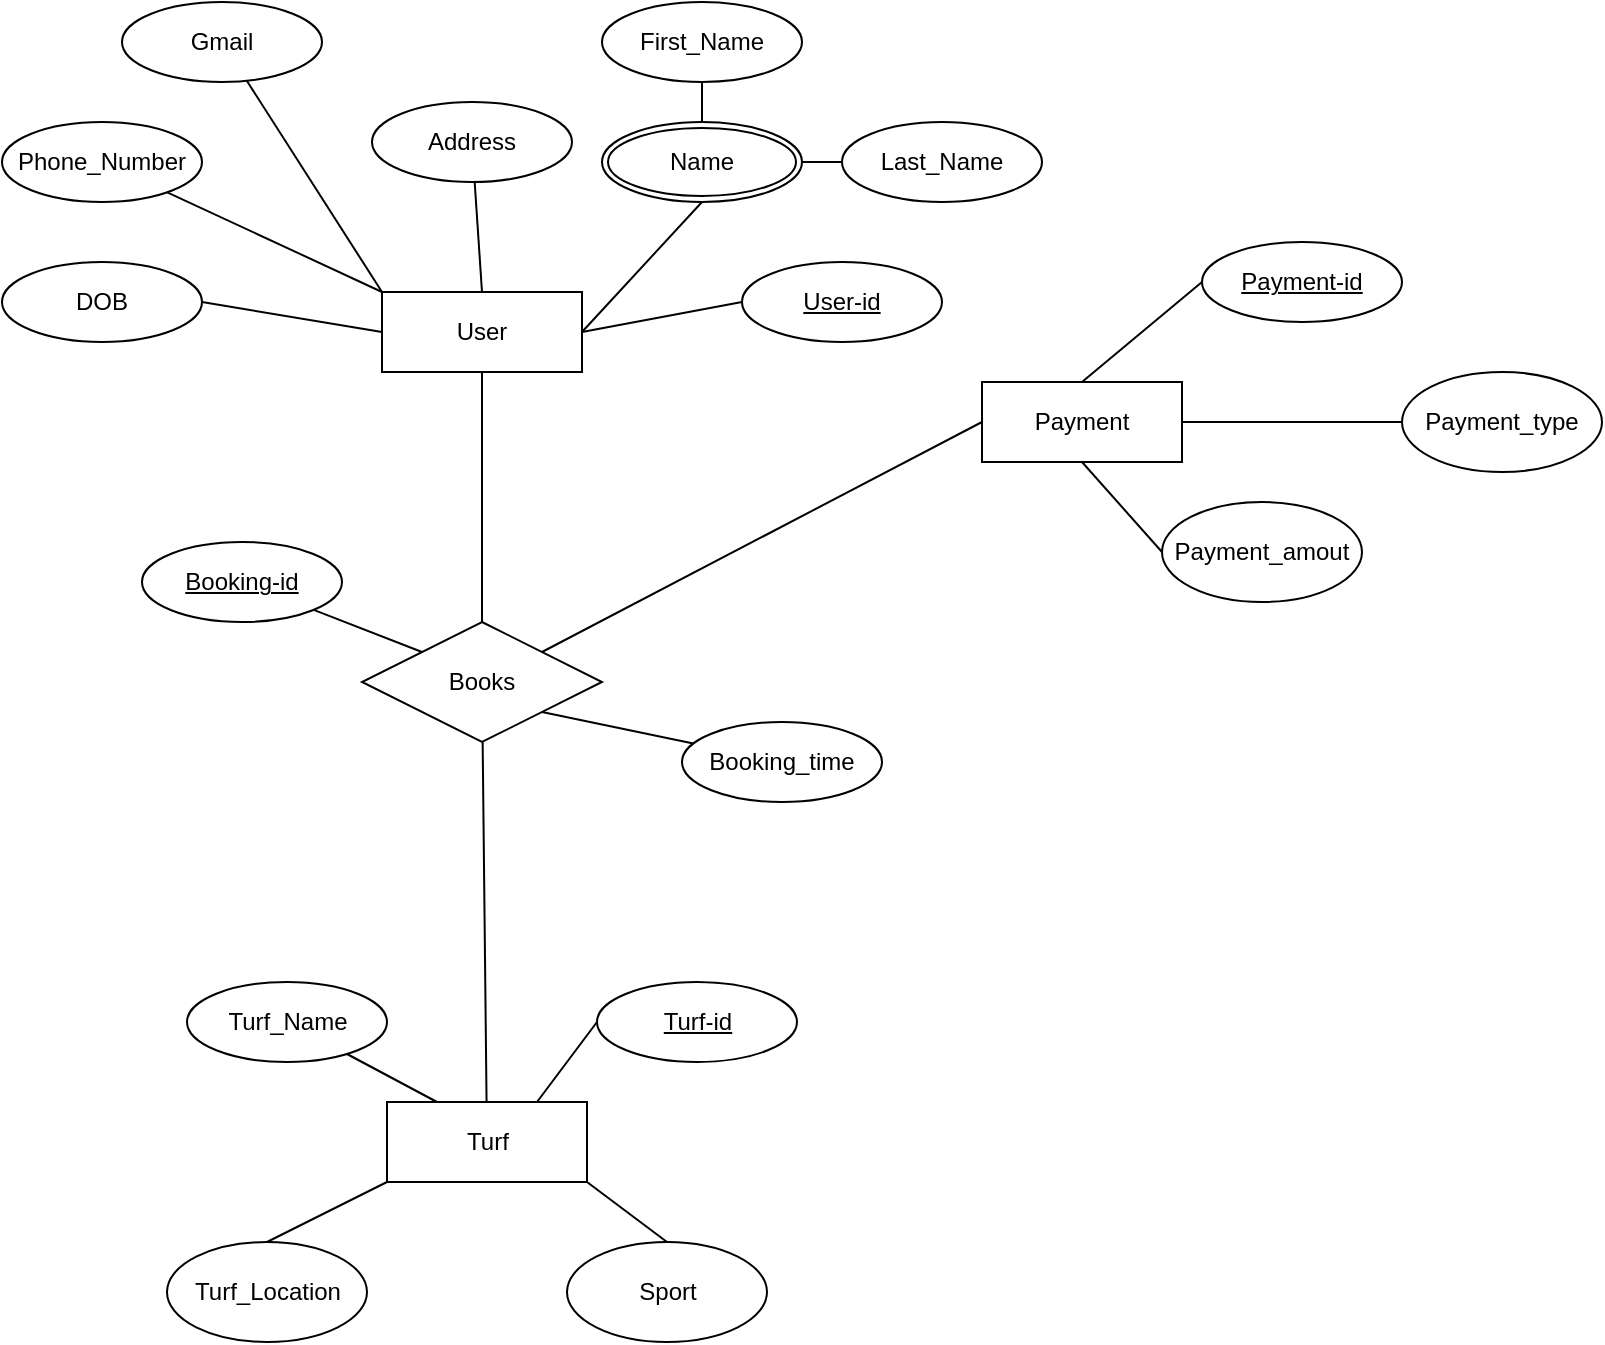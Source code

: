 <mxfile version="24.2.2" type="device">
  <diagram id="R2lEEEUBdFMjLlhIrx00" name="Page-1">
    <mxGraphModel dx="1509" dy="785" grid="1" gridSize="10" guides="1" tooltips="1" connect="1" arrows="0" fold="1" page="1" pageScale="1" pageWidth="850" pageHeight="1100" math="0" shadow="0" extFonts="Permanent Marker^https://fonts.googleapis.com/css?family=Permanent+Marker">
      <root>
        <mxCell id="0" />
        <mxCell id="1" parent="0" />
        <mxCell id="lQUf5ithtC8Jtjo2k2HI-15" style="rounded=0;orthogonalLoop=1;jettySize=auto;html=1;exitX=0;exitY=0.5;exitDx=0;exitDy=0;entryX=1;entryY=0.5;entryDx=0;entryDy=0;endArrow=none;endFill=0;" edge="1" parent="1" source="lQUf5ithtC8Jtjo2k2HI-1" target="lQUf5ithtC8Jtjo2k2HI-6">
          <mxGeometry relative="1" as="geometry" />
        </mxCell>
        <mxCell id="lQUf5ithtC8Jtjo2k2HI-16" style="rounded=0;orthogonalLoop=1;jettySize=auto;html=1;exitX=0.5;exitY=0;exitDx=0;exitDy=0;endArrow=none;endFill=0;" edge="1" parent="1" source="lQUf5ithtC8Jtjo2k2HI-1" target="lQUf5ithtC8Jtjo2k2HI-4">
          <mxGeometry relative="1" as="geometry" />
        </mxCell>
        <mxCell id="lQUf5ithtC8Jtjo2k2HI-17" style="rounded=0;orthogonalLoop=1;jettySize=auto;html=1;exitX=1;exitY=0.5;exitDx=0;exitDy=0;entryX=0.5;entryY=1;entryDx=0;entryDy=0;endArrow=none;endFill=0;" edge="1" parent="1" source="lQUf5ithtC8Jtjo2k2HI-1" target="lQUf5ithtC8Jtjo2k2HI-9">
          <mxGeometry relative="1" as="geometry" />
        </mxCell>
        <mxCell id="lQUf5ithtC8Jtjo2k2HI-55" style="rounded=0;orthogonalLoop=1;jettySize=auto;html=1;exitX=0.5;exitY=1;exitDx=0;exitDy=0;endArrow=none;endFill=0;entryX=0.5;entryY=0;entryDx=0;entryDy=0;" edge="1" parent="1" source="lQUf5ithtC8Jtjo2k2HI-1" target="lQUf5ithtC8Jtjo2k2HI-53">
          <mxGeometry relative="1" as="geometry" />
        </mxCell>
        <mxCell id="lQUf5ithtC8Jtjo2k2HI-66" style="rounded=0;orthogonalLoop=1;jettySize=auto;html=1;exitX=1;exitY=0.5;exitDx=0;exitDy=0;entryX=0;entryY=0.5;entryDx=0;entryDy=0;endArrow=none;endFill=0;" edge="1" parent="1" source="lQUf5ithtC8Jtjo2k2HI-1" target="lQUf5ithtC8Jtjo2k2HI-65">
          <mxGeometry relative="1" as="geometry" />
        </mxCell>
        <mxCell id="lQUf5ithtC8Jtjo2k2HI-1" value="User" style="whiteSpace=wrap;html=1;align=center;" vertex="1" parent="1">
          <mxGeometry x="370" y="185" width="100" height="40" as="geometry" />
        </mxCell>
        <mxCell id="lQUf5ithtC8Jtjo2k2HI-2" value="Gmail" style="ellipse;whiteSpace=wrap;html=1;align=center;" vertex="1" parent="1">
          <mxGeometry x="240" y="40" width="100" height="40" as="geometry" />
        </mxCell>
        <mxCell id="lQUf5ithtC8Jtjo2k2HI-3" value="First_Name" style="ellipse;whiteSpace=wrap;html=1;align=center;" vertex="1" parent="1">
          <mxGeometry x="480" y="40" width="100" height="40" as="geometry" />
        </mxCell>
        <mxCell id="lQUf5ithtC8Jtjo2k2HI-4" value="Address" style="ellipse;whiteSpace=wrap;html=1;align=center;" vertex="1" parent="1">
          <mxGeometry x="365" y="90" width="100" height="40" as="geometry" />
        </mxCell>
        <mxCell id="lQUf5ithtC8Jtjo2k2HI-5" value="Phone_Number" style="ellipse;whiteSpace=wrap;html=1;align=center;" vertex="1" parent="1">
          <mxGeometry x="180" y="100" width="100" height="40" as="geometry" />
        </mxCell>
        <mxCell id="lQUf5ithtC8Jtjo2k2HI-6" value="DOB" style="ellipse;whiteSpace=wrap;html=1;align=center;" vertex="1" parent="1">
          <mxGeometry x="180" y="170" width="100" height="40" as="geometry" />
        </mxCell>
        <mxCell id="lQUf5ithtC8Jtjo2k2HI-18" style="rounded=0;orthogonalLoop=1;jettySize=auto;html=1;exitX=0.5;exitY=0;exitDx=0;exitDy=0;endArrow=none;endFill=0;" edge="1" parent="1" source="lQUf5ithtC8Jtjo2k2HI-9" target="lQUf5ithtC8Jtjo2k2HI-3">
          <mxGeometry relative="1" as="geometry" />
        </mxCell>
        <mxCell id="lQUf5ithtC8Jtjo2k2HI-19" style="rounded=0;orthogonalLoop=1;jettySize=auto;html=1;exitX=1;exitY=0.5;exitDx=0;exitDy=0;endArrow=none;endFill=0;" edge="1" parent="1" source="lQUf5ithtC8Jtjo2k2HI-9" target="lQUf5ithtC8Jtjo2k2HI-10">
          <mxGeometry relative="1" as="geometry" />
        </mxCell>
        <mxCell id="lQUf5ithtC8Jtjo2k2HI-9" value="Name" style="ellipse;shape=doubleEllipse;margin=3;whiteSpace=wrap;html=1;align=center;" vertex="1" parent="1">
          <mxGeometry x="480" y="100" width="100" height="40" as="geometry" />
        </mxCell>
        <mxCell id="lQUf5ithtC8Jtjo2k2HI-10" value="Last_Name" style="ellipse;whiteSpace=wrap;html=1;align=center;" vertex="1" parent="1">
          <mxGeometry x="600" y="100" width="100" height="40" as="geometry" />
        </mxCell>
        <mxCell id="lQUf5ithtC8Jtjo2k2HI-12" style="rounded=0;orthogonalLoop=1;jettySize=auto;html=1;endArrow=none;endFill=0;exitX=0;exitY=0;exitDx=0;exitDy=0;" edge="1" parent="1" source="lQUf5ithtC8Jtjo2k2HI-1" target="lQUf5ithtC8Jtjo2k2HI-2">
          <mxGeometry relative="1" as="geometry">
            <mxPoint x="360" y="170" as="sourcePoint" />
          </mxGeometry>
        </mxCell>
        <mxCell id="lQUf5ithtC8Jtjo2k2HI-13" value="" style="rounded=0;orthogonalLoop=1;jettySize=auto;html=1;endArrow=none;endFill=0;exitX=0;exitY=0;exitDx=0;exitDy=0;" edge="1" parent="1" source="lQUf5ithtC8Jtjo2k2HI-1" target="lQUf5ithtC8Jtjo2k2HI-5">
          <mxGeometry relative="1" as="geometry">
            <mxPoint x="210" y="100" as="sourcePoint" />
          </mxGeometry>
        </mxCell>
        <mxCell id="lQUf5ithtC8Jtjo2k2HI-41" value="&lt;u&gt;Turf-id&lt;/u&gt;" style="ellipse;whiteSpace=wrap;html=1;align=center;" vertex="1" parent="1">
          <mxGeometry x="477.5" y="530" width="100" height="40" as="geometry" />
        </mxCell>
        <mxCell id="lQUf5ithtC8Jtjo2k2HI-42" value="Turf_Name" style="ellipse;whiteSpace=wrap;html=1;align=center;" vertex="1" parent="1">
          <mxGeometry x="272.5" y="530" width="100" height="40" as="geometry" />
        </mxCell>
        <mxCell id="lQUf5ithtC8Jtjo2k2HI-43" value="Turf_Location" style="ellipse;whiteSpace=wrap;html=1;align=center;" vertex="1" parent="1">
          <mxGeometry x="262.5" y="660" width="100" height="50" as="geometry" />
        </mxCell>
        <mxCell id="lQUf5ithtC8Jtjo2k2HI-44" value="Sport" style="ellipse;whiteSpace=wrap;html=1;align=center;" vertex="1" parent="1">
          <mxGeometry x="462.5" y="660" width="100" height="50" as="geometry" />
        </mxCell>
        <mxCell id="lQUf5ithtC8Jtjo2k2HI-61" style="rounded=0;orthogonalLoop=1;jettySize=auto;html=1;exitX=0.25;exitY=0;exitDx=0;exitDy=0;endArrow=none;endFill=0;" edge="1" parent="1" source="lQUf5ithtC8Jtjo2k2HI-45" target="lQUf5ithtC8Jtjo2k2HI-42">
          <mxGeometry relative="1" as="geometry" />
        </mxCell>
        <mxCell id="lQUf5ithtC8Jtjo2k2HI-62" style="rounded=0;orthogonalLoop=1;jettySize=auto;html=1;exitX=0.75;exitY=0;exitDx=0;exitDy=0;entryX=0;entryY=0.5;entryDx=0;entryDy=0;endArrow=none;endFill=0;" edge="1" parent="1" source="lQUf5ithtC8Jtjo2k2HI-45" target="lQUf5ithtC8Jtjo2k2HI-41">
          <mxGeometry relative="1" as="geometry" />
        </mxCell>
        <mxCell id="lQUf5ithtC8Jtjo2k2HI-63" style="rounded=0;orthogonalLoop=1;jettySize=auto;html=1;exitX=1;exitY=1;exitDx=0;exitDy=0;entryX=0.5;entryY=0;entryDx=0;entryDy=0;endArrow=none;endFill=0;" edge="1" parent="1" source="lQUf5ithtC8Jtjo2k2HI-45" target="lQUf5ithtC8Jtjo2k2HI-44">
          <mxGeometry relative="1" as="geometry" />
        </mxCell>
        <mxCell id="lQUf5ithtC8Jtjo2k2HI-64" style="rounded=0;orthogonalLoop=1;jettySize=auto;html=1;exitX=0;exitY=1;exitDx=0;exitDy=0;entryX=0.5;entryY=0;entryDx=0;entryDy=0;endArrow=none;endFill=0;" edge="1" parent="1" source="lQUf5ithtC8Jtjo2k2HI-45" target="lQUf5ithtC8Jtjo2k2HI-43">
          <mxGeometry relative="1" as="geometry" />
        </mxCell>
        <mxCell id="lQUf5ithtC8Jtjo2k2HI-45" value="Turf" style="whiteSpace=wrap;html=1;align=center;" vertex="1" parent="1">
          <mxGeometry x="372.5" y="590" width="100" height="40" as="geometry" />
        </mxCell>
        <mxCell id="lQUf5ithtC8Jtjo2k2HI-56" style="rounded=0;orthogonalLoop=1;jettySize=auto;html=1;endArrow=none;endFill=0;" edge="1" parent="1" source="lQUf5ithtC8Jtjo2k2HI-53" target="lQUf5ithtC8Jtjo2k2HI-45">
          <mxGeometry relative="1" as="geometry" />
        </mxCell>
        <mxCell id="lQUf5ithtC8Jtjo2k2HI-77" style="rounded=0;orthogonalLoop=1;jettySize=auto;html=1;exitX=0;exitY=0;exitDx=0;exitDy=0;endArrow=none;endFill=0;" edge="1" parent="1" source="lQUf5ithtC8Jtjo2k2HI-53" target="lQUf5ithtC8Jtjo2k2HI-68">
          <mxGeometry relative="1" as="geometry" />
        </mxCell>
        <mxCell id="lQUf5ithtC8Jtjo2k2HI-78" style="rounded=0;orthogonalLoop=1;jettySize=auto;html=1;exitX=1;exitY=1;exitDx=0;exitDy=0;endArrow=none;endFill=0;" edge="1" parent="1" source="lQUf5ithtC8Jtjo2k2HI-53" target="lQUf5ithtC8Jtjo2k2HI-72">
          <mxGeometry relative="1" as="geometry" />
        </mxCell>
        <mxCell id="lQUf5ithtC8Jtjo2k2HI-80" style="rounded=0;orthogonalLoop=1;jettySize=auto;html=1;exitX=1;exitY=0;exitDx=0;exitDy=0;entryX=0;entryY=0.5;entryDx=0;entryDy=0;endArrow=none;endFill=0;" edge="1" parent="1" source="lQUf5ithtC8Jtjo2k2HI-53" target="lQUf5ithtC8Jtjo2k2HI-79">
          <mxGeometry relative="1" as="geometry" />
        </mxCell>
        <mxCell id="lQUf5ithtC8Jtjo2k2HI-53" value="Books" style="shape=rhombus;perimeter=rhombusPerimeter;whiteSpace=wrap;html=1;align=center;" vertex="1" parent="1">
          <mxGeometry x="360" y="350" width="120" height="60" as="geometry" />
        </mxCell>
        <mxCell id="lQUf5ithtC8Jtjo2k2HI-65" value="User-id" style="ellipse;whiteSpace=wrap;html=1;align=center;fontStyle=4;" vertex="1" parent="1">
          <mxGeometry x="550" y="170" width="100" height="40" as="geometry" />
        </mxCell>
        <mxCell id="lQUf5ithtC8Jtjo2k2HI-68" value="Booking-id" style="ellipse;whiteSpace=wrap;html=1;align=center;fontStyle=4;" vertex="1" parent="1">
          <mxGeometry x="250" y="310" width="100" height="40" as="geometry" />
        </mxCell>
        <mxCell id="lQUf5ithtC8Jtjo2k2HI-72" value="Booking_time" style="ellipse;whiteSpace=wrap;html=1;align=center;" vertex="1" parent="1">
          <mxGeometry x="520" y="400" width="100" height="40" as="geometry" />
        </mxCell>
        <mxCell id="lQUf5ithtC8Jtjo2k2HI-85" style="rounded=0;orthogonalLoop=1;jettySize=auto;html=1;exitX=1;exitY=0.5;exitDx=0;exitDy=0;endArrow=none;endFill=0;" edge="1" parent="1" source="lQUf5ithtC8Jtjo2k2HI-79" target="lQUf5ithtC8Jtjo2k2HI-83">
          <mxGeometry relative="1" as="geometry" />
        </mxCell>
        <mxCell id="lQUf5ithtC8Jtjo2k2HI-86" style="rounded=0;orthogonalLoop=1;jettySize=auto;html=1;exitX=0.5;exitY=1;exitDx=0;exitDy=0;entryX=0;entryY=0.5;entryDx=0;entryDy=0;endArrow=none;endFill=0;" edge="1" parent="1" source="lQUf5ithtC8Jtjo2k2HI-79" target="lQUf5ithtC8Jtjo2k2HI-82">
          <mxGeometry relative="1" as="geometry" />
        </mxCell>
        <mxCell id="lQUf5ithtC8Jtjo2k2HI-79" value="Payment" style="whiteSpace=wrap;html=1;align=center;" vertex="1" parent="1">
          <mxGeometry x="670" y="230" width="100" height="40" as="geometry" />
        </mxCell>
        <mxCell id="lQUf5ithtC8Jtjo2k2HI-81" value="Payment-id" style="ellipse;whiteSpace=wrap;html=1;align=center;fontStyle=4;" vertex="1" parent="1">
          <mxGeometry x="780" y="160" width="100" height="40" as="geometry" />
        </mxCell>
        <mxCell id="lQUf5ithtC8Jtjo2k2HI-82" value="Payment_amout" style="ellipse;whiteSpace=wrap;html=1;align=center;" vertex="1" parent="1">
          <mxGeometry x="760" y="290" width="100" height="50" as="geometry" />
        </mxCell>
        <mxCell id="lQUf5ithtC8Jtjo2k2HI-83" value="Payment_type" style="ellipse;whiteSpace=wrap;html=1;align=center;" vertex="1" parent="1">
          <mxGeometry x="880" y="225" width="100" height="50" as="geometry" />
        </mxCell>
        <mxCell id="lQUf5ithtC8Jtjo2k2HI-84" style="rounded=0;orthogonalLoop=1;jettySize=auto;html=1;exitX=0.5;exitY=0;exitDx=0;exitDy=0;entryX=0;entryY=0.5;entryDx=0;entryDy=0;endArrow=none;endFill=0;" edge="1" parent="1" source="lQUf5ithtC8Jtjo2k2HI-79" target="lQUf5ithtC8Jtjo2k2HI-81">
          <mxGeometry relative="1" as="geometry" />
        </mxCell>
      </root>
    </mxGraphModel>
  </diagram>
</mxfile>
